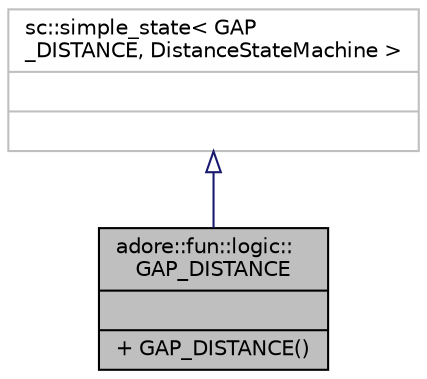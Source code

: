 digraph "adore::fun::logic::GAP_DISTANCE"
{
 // LATEX_PDF_SIZE
  edge [fontname="Helvetica",fontsize="10",labelfontname="Helvetica",labelfontsize="10"];
  node [fontname="Helvetica",fontsize="10",shape=record];
  Node1 [label="{adore::fun::logic::\lGAP_DISTANCE\n||+ GAP_DISTANCE()\l}",height=0.2,width=0.4,color="black", fillcolor="grey75", style="filled", fontcolor="black",tooltip=" "];
  Node2 -> Node1 [dir="back",color="midnightblue",fontsize="10",style="solid",arrowtail="onormal",fontname="Helvetica"];
  Node2 [label="{sc::simple_state\< GAP\l_DISTANCE, DistanceStateMachine \>\n||}",height=0.2,width=0.4,color="grey75", fillcolor="white", style="filled",tooltip=" "];
}
